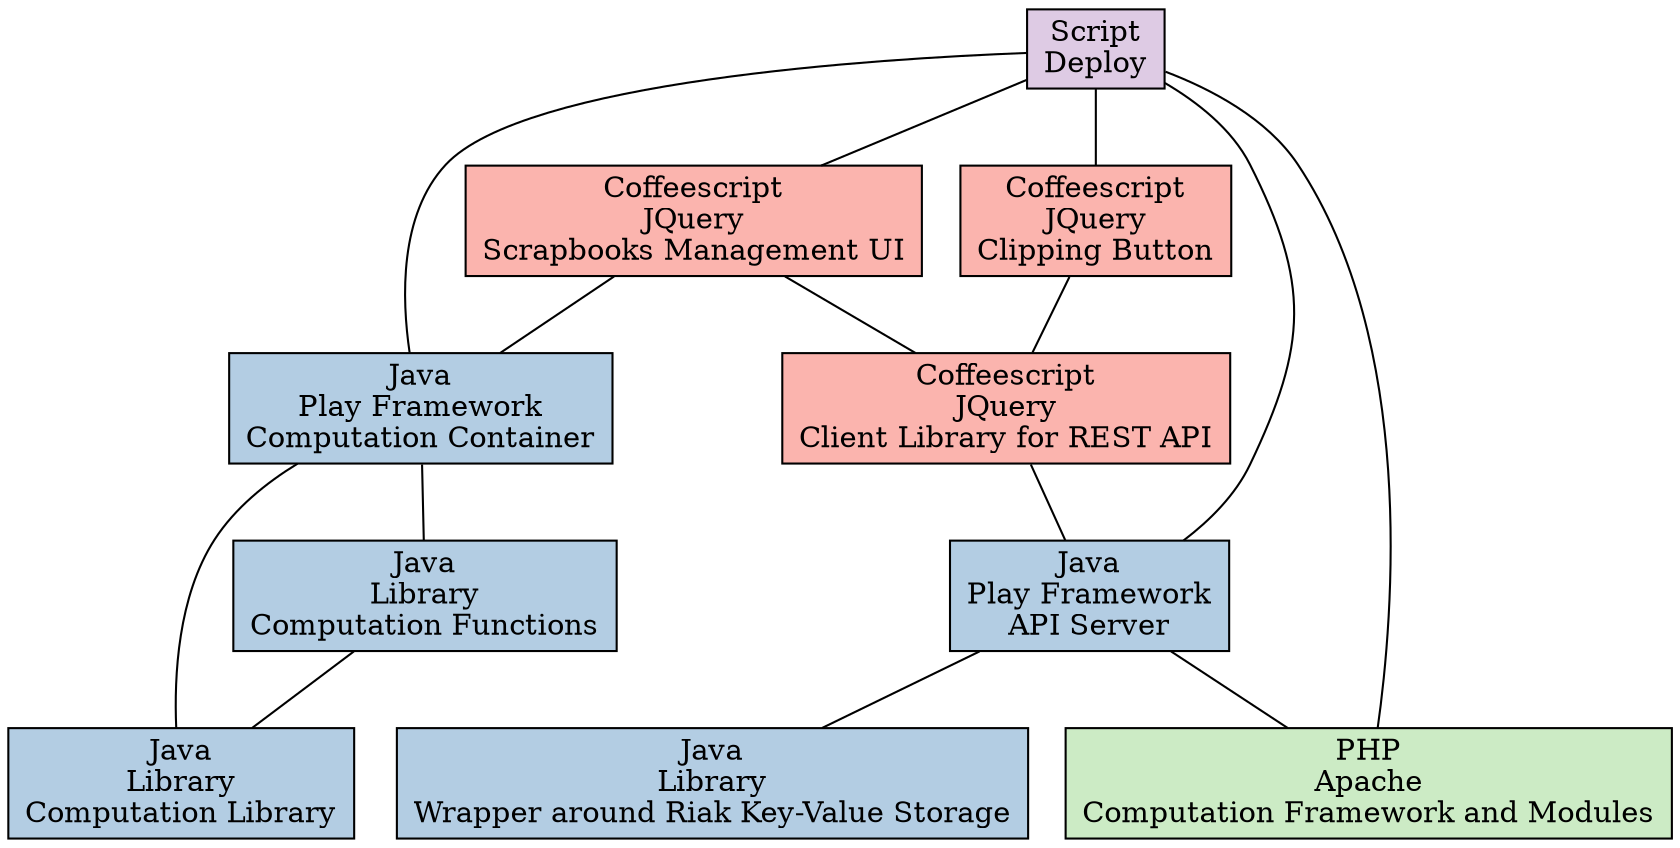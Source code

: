digraph G {

  node[style=filled,shape=record]
  edge[dir=none]

 
  node[fillcolor="/pastel14/1"]
  zh_button      [label="Coffeescript\nJQuery\nClipping Button"]
  jsmags         [label="Coffeescript\nJQuery\nScrapbooks Management UI"]
  "api-js-client"[label="Coffeescript\nJQuery\nClient Library for REST API"]
  
  {jsmags;zh_button} -> "api-js-client" 

  node[fillcolor="/pastel14/2"]
  clippings       [label="Java\nPlay Framework\nAPI Server"]
  keyval          [label="Java\nLibrary\nWrapper around Riak Key-Value Storage"]
  funshort        [label="Java\nPlay Framework\nComputation Container"]
  "webthunk-sdk"  [label="Java\nLibrary\nComputation Library"]
  funshortplugins [label="Java\nLibrary\nComputation Functions"]
  "api-js-client" -> clippings -> keyval
  jsmags -> funshort -> "webthunk-sdk"
  funshort -> funshortplugins -> "webthunk-sdk"

  node[fillcolor="/pastel14/3"]
  "webthunk-php" [label="PHP\nApache\nComputation Framework and Modules"]
  clippings -> "webthunk-php"


  node[fillcolor="/pastel14/4"]
  AWS [label="Script\nDeploy"] 

  AWS -> {clippings;jsmags;zh_button}
  AWS -> funshort
  AWS -> "webthunk-php"

}